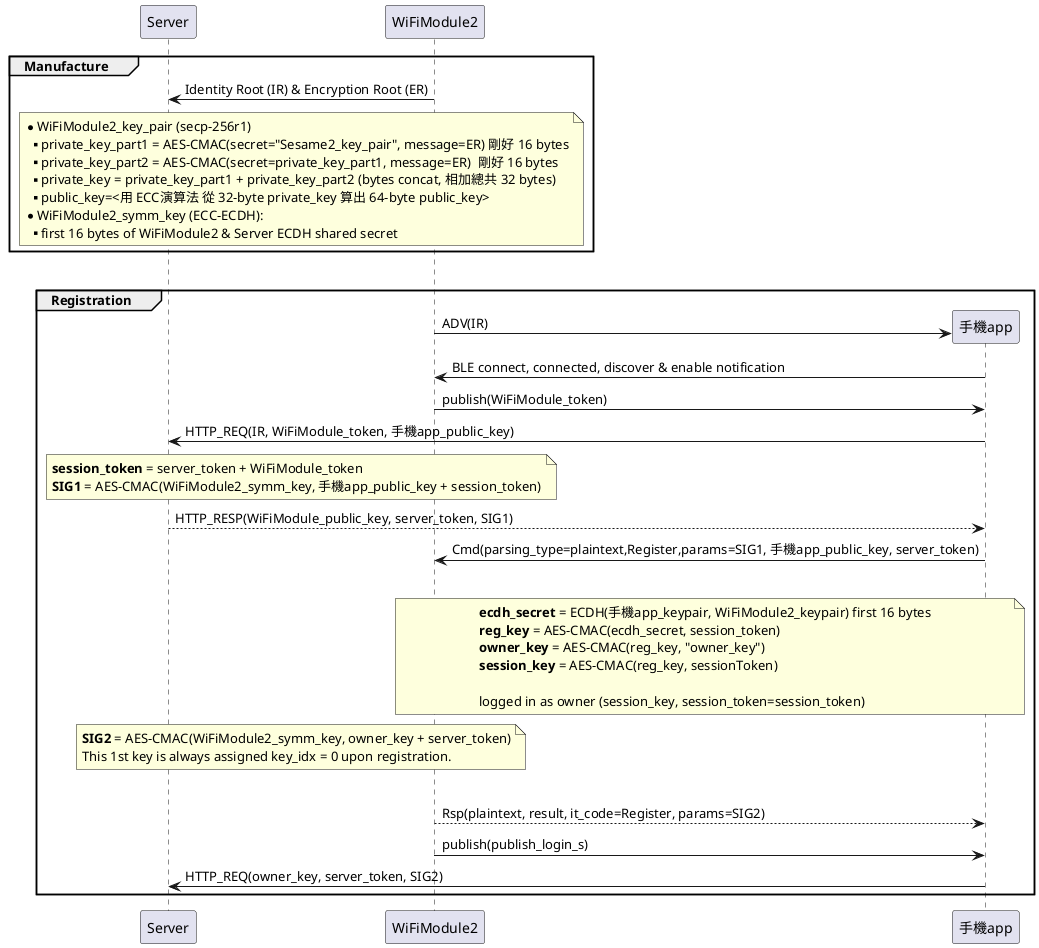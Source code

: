 @startuml Register

participant Server
participant WiFiModule2

group Manufacture
    WiFiModule2 -> Server: Identity Root (IR) & Encryption Root (ER)
    
    note over WiFiModule2, Server
        * WiFiModule2_key_pair (secp-256r1)
        ** private_key_part1 = AES-CMAC(secret="Sesame2_key_pair", message=ER) 剛好 16 bytes
        ** private_key_part2 = AES-CMAC(secret=private_key_part1, message=ER)  剛好 16 bytes
        ** private_key = private_key_part1 + private_key_part2 (bytes concat, 相加總共 32 bytes)
        ** public_key=<用 ECC演算法 從 32-byte private_key 算出 64-byte public_key>
        * WiFiModule2_symm_key (ECC-ECDH):
        ** first 16 bytes of WiFiModule2 & Server ECDH shared secret
    end note
    
end

|||

group Registration
    WiFiModule2 -> 手機app **: ADV(IR)
    手機app -> WiFiModule2: BLE connect, connected, discover & enable notification
    WiFiModule2 -> 手機app: publish(WiFiModule_token)
    手機app -> Server:  HTTP_REQ(IR, WiFiModule_token, 手機app_public_key)
    
    note over Server, WiFiModule2
        **session_token** = server_token + WiFiModule_token
        **SIG1** = AES-CMAC(WiFiModule2_symm_key, 手機app_public_key + session_token)
    end note
    
    Server --> 手機app: HTTP_RESP(WiFiModule_public_key, server_token, SIG1)
    手機app -> WiFiModule2: Cmd(parsing_type=plaintext,Register,params=SIG1, 手機app_public_key, server_token)
    
    |||
    
    note over 手機app, WiFiModule2
        **ecdh_secret** = ECDH(手機app_keypair, WiFiModule2_keypair) first 16 bytes
        **reg_key** = AES-CMAC(ecdh_secret, session_token)
        **owner_key** = AES-CMAC(reg_key, "owner_key")
        **session_key** = AES-CMAC(reg_key, sessionToken)

        logged in as owner (session_key, session_token=session_token)
    end note
    
    note over Server, WiFiModule2
        **SIG2** = AES-CMAC(WiFiModule2_symm_key, owner_key + server_token)
        This 1st key is always assigned key_idx = 0 upon registration.
    end note
    
    |||
    
    WiFiModule2 --> 手機app: Rsp(plaintext, result, it_code=Register, params=SIG2)
    WiFiModule2 -> 手機app: publish(publish_login_s)
    手機app -> Server: HTTP_REQ(owner_key, server_token, SIG2)
    

end
@enduml
